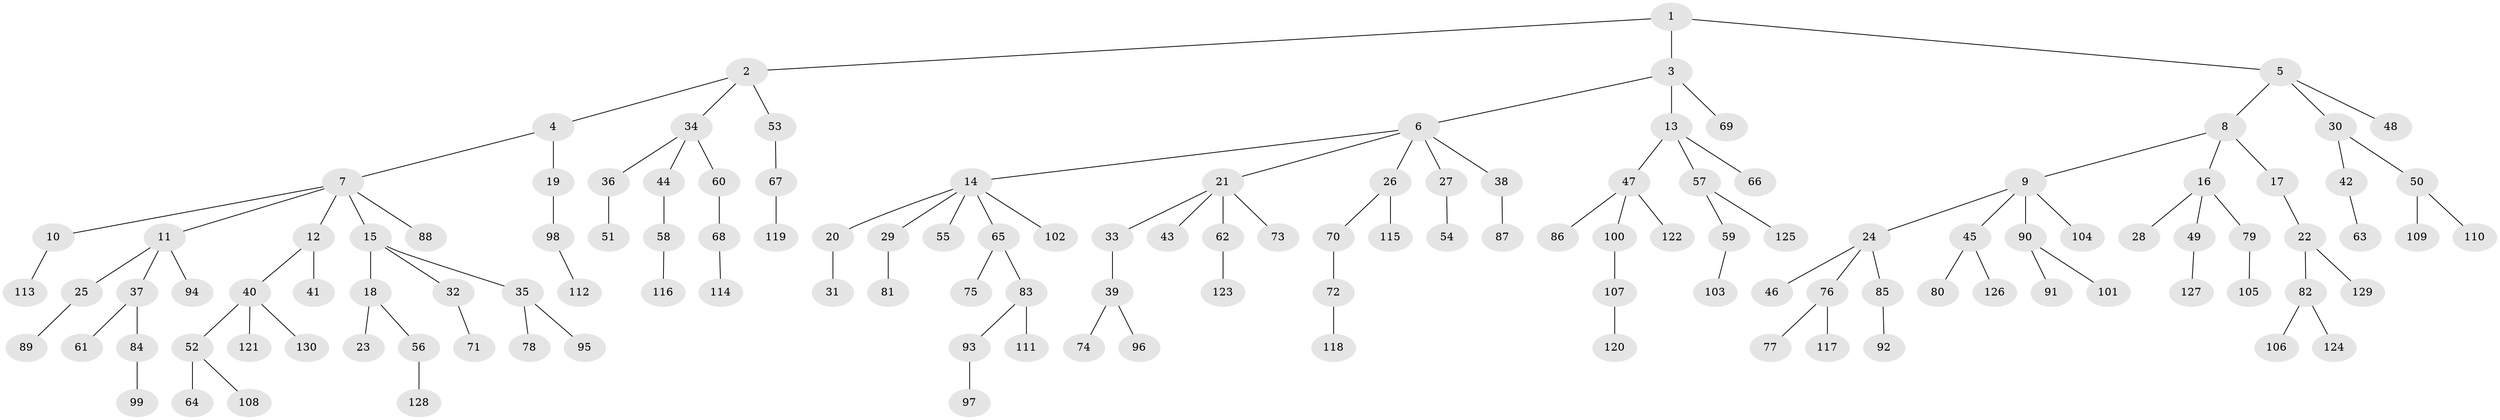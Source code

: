 // coarse degree distribution, {2: 0.11538461538461539, 1: 0.8076923076923077, 10: 0.019230769230769232, 31: 0.019230769230769232, 4: 0.019230769230769232, 3: 0.019230769230769232}
// Generated by graph-tools (version 1.1) at 2025/55/03/04/25 21:55:49]
// undirected, 130 vertices, 129 edges
graph export_dot {
graph [start="1"]
  node [color=gray90,style=filled];
  1;
  2;
  3;
  4;
  5;
  6;
  7;
  8;
  9;
  10;
  11;
  12;
  13;
  14;
  15;
  16;
  17;
  18;
  19;
  20;
  21;
  22;
  23;
  24;
  25;
  26;
  27;
  28;
  29;
  30;
  31;
  32;
  33;
  34;
  35;
  36;
  37;
  38;
  39;
  40;
  41;
  42;
  43;
  44;
  45;
  46;
  47;
  48;
  49;
  50;
  51;
  52;
  53;
  54;
  55;
  56;
  57;
  58;
  59;
  60;
  61;
  62;
  63;
  64;
  65;
  66;
  67;
  68;
  69;
  70;
  71;
  72;
  73;
  74;
  75;
  76;
  77;
  78;
  79;
  80;
  81;
  82;
  83;
  84;
  85;
  86;
  87;
  88;
  89;
  90;
  91;
  92;
  93;
  94;
  95;
  96;
  97;
  98;
  99;
  100;
  101;
  102;
  103;
  104;
  105;
  106;
  107;
  108;
  109;
  110;
  111;
  112;
  113;
  114;
  115;
  116;
  117;
  118;
  119;
  120;
  121;
  122;
  123;
  124;
  125;
  126;
  127;
  128;
  129;
  130;
  1 -- 2;
  1 -- 3;
  1 -- 5;
  2 -- 4;
  2 -- 34;
  2 -- 53;
  3 -- 6;
  3 -- 13;
  3 -- 69;
  4 -- 7;
  4 -- 19;
  5 -- 8;
  5 -- 30;
  5 -- 48;
  6 -- 14;
  6 -- 21;
  6 -- 26;
  6 -- 27;
  6 -- 38;
  7 -- 10;
  7 -- 11;
  7 -- 12;
  7 -- 15;
  7 -- 88;
  8 -- 9;
  8 -- 16;
  8 -- 17;
  9 -- 24;
  9 -- 45;
  9 -- 90;
  9 -- 104;
  10 -- 113;
  11 -- 25;
  11 -- 37;
  11 -- 94;
  12 -- 40;
  12 -- 41;
  13 -- 47;
  13 -- 57;
  13 -- 66;
  14 -- 20;
  14 -- 29;
  14 -- 55;
  14 -- 65;
  14 -- 102;
  15 -- 18;
  15 -- 32;
  15 -- 35;
  16 -- 28;
  16 -- 49;
  16 -- 79;
  17 -- 22;
  18 -- 23;
  18 -- 56;
  19 -- 98;
  20 -- 31;
  21 -- 33;
  21 -- 43;
  21 -- 62;
  21 -- 73;
  22 -- 82;
  22 -- 129;
  24 -- 46;
  24 -- 76;
  24 -- 85;
  25 -- 89;
  26 -- 70;
  26 -- 115;
  27 -- 54;
  29 -- 81;
  30 -- 42;
  30 -- 50;
  32 -- 71;
  33 -- 39;
  34 -- 36;
  34 -- 44;
  34 -- 60;
  35 -- 78;
  35 -- 95;
  36 -- 51;
  37 -- 61;
  37 -- 84;
  38 -- 87;
  39 -- 74;
  39 -- 96;
  40 -- 52;
  40 -- 121;
  40 -- 130;
  42 -- 63;
  44 -- 58;
  45 -- 80;
  45 -- 126;
  47 -- 86;
  47 -- 100;
  47 -- 122;
  49 -- 127;
  50 -- 109;
  50 -- 110;
  52 -- 64;
  52 -- 108;
  53 -- 67;
  56 -- 128;
  57 -- 59;
  57 -- 125;
  58 -- 116;
  59 -- 103;
  60 -- 68;
  62 -- 123;
  65 -- 75;
  65 -- 83;
  67 -- 119;
  68 -- 114;
  70 -- 72;
  72 -- 118;
  76 -- 77;
  76 -- 117;
  79 -- 105;
  82 -- 106;
  82 -- 124;
  83 -- 93;
  83 -- 111;
  84 -- 99;
  85 -- 92;
  90 -- 91;
  90 -- 101;
  93 -- 97;
  98 -- 112;
  100 -- 107;
  107 -- 120;
}
